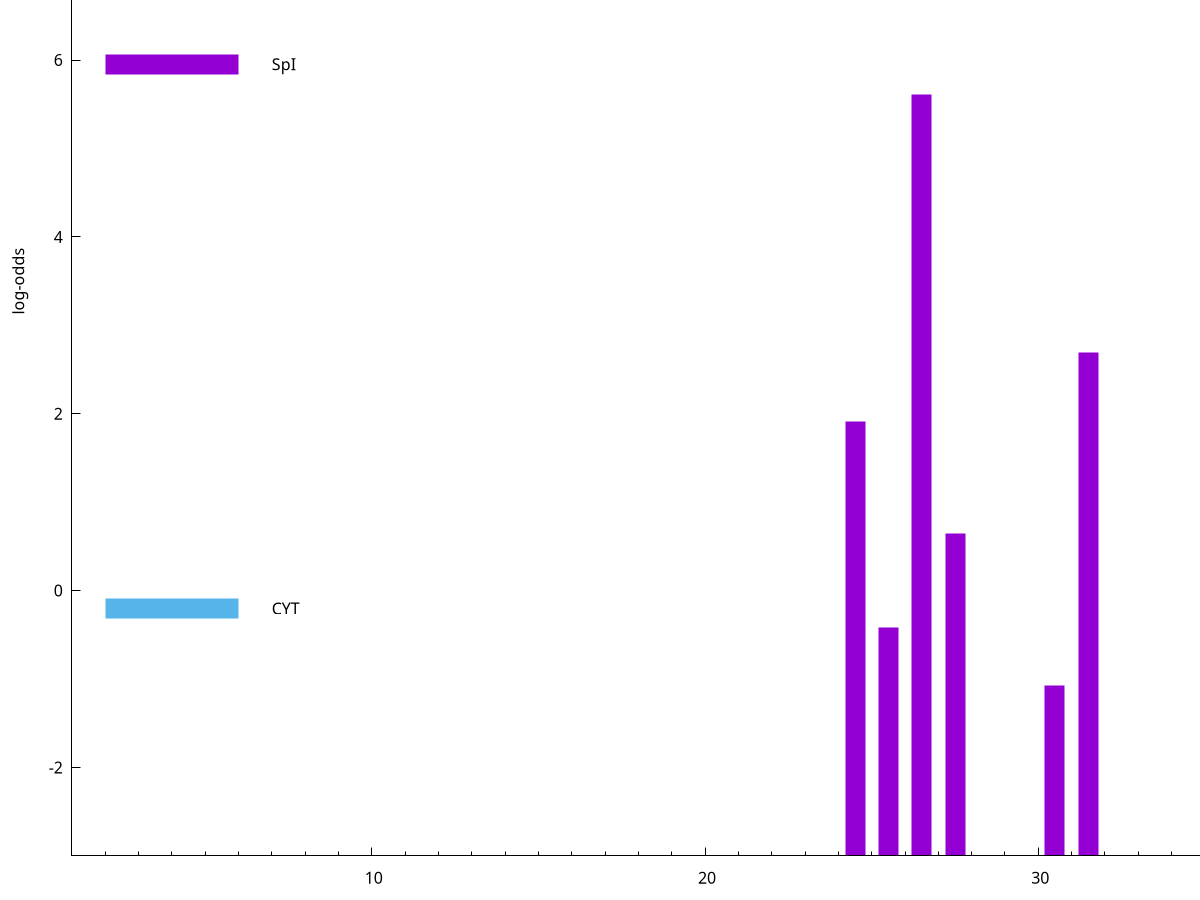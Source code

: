 set title "LipoP predictions for SRR5666555.gff"
set size 2., 1.4
set xrange [1:70] 
set mxtics 10
set yrange [-3:10]
set y2range [0:13]
set ylabel "log-odds"
set term postscript eps color solid "Helvetica" 30
set output "SRR5666555.gff3.eps"
set arrow from 2,8.95769 to 6,8.95769 nohead lt 4 lw 20
set label "TMH" at 7,8.95769
set arrow from 2,5.95227 to 6,5.95227 nohead lt 1 lw 20
set label "SpI" at 7,5.95227
set arrow from 2,-0.200913 to 6,-0.200913 nohead lt 3 lw 20
set label "CYT" at 7,-0.200913
set arrow from 2,8.95769 to 6,8.95769 nohead lt 4 lw 20
set label "TMH" at 7,8.95769
# NOTE: The scores below are the log-odds scores with the threshold
# NOTE: subtracted (a hack to make gnuplot make the histogram all
# NOTE: look nice).
plot "-" axes x1y2 title "" with impulses lt 1 lw 20
26.500000 8.605570
31.500000 5.690630
24.500000 4.914870
27.500000 3.648291
25.500000 2.583918
30.500000 1.923300
e
exit
